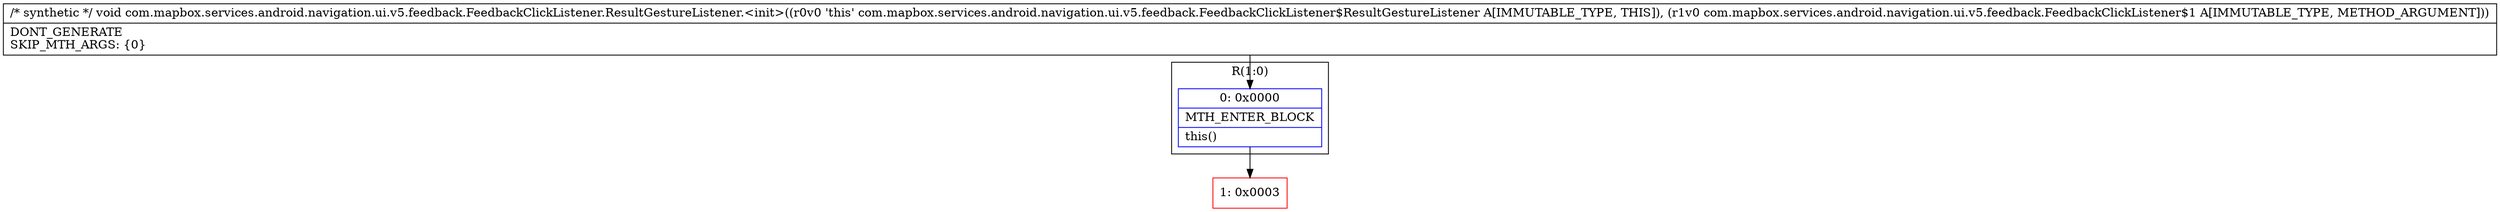 digraph "CFG forcom.mapbox.services.android.navigation.ui.v5.feedback.FeedbackClickListener.ResultGestureListener.\<init\>(Lcom\/mapbox\/services\/android\/navigation\/ui\/v5\/feedback\/FeedbackClickListener$1;)V" {
subgraph cluster_Region_367082633 {
label = "R(1:0)";
node [shape=record,color=blue];
Node_0 [shape=record,label="{0\:\ 0x0000|MTH_ENTER_BLOCK\l|this()\l}"];
}
Node_1 [shape=record,color=red,label="{1\:\ 0x0003}"];
MethodNode[shape=record,label="{\/* synthetic *\/ void com.mapbox.services.android.navigation.ui.v5.feedback.FeedbackClickListener.ResultGestureListener.\<init\>((r0v0 'this' com.mapbox.services.android.navigation.ui.v5.feedback.FeedbackClickListener$ResultGestureListener A[IMMUTABLE_TYPE, THIS]), (r1v0 com.mapbox.services.android.navigation.ui.v5.feedback.FeedbackClickListener$1 A[IMMUTABLE_TYPE, METHOD_ARGUMENT]))  | DONT_GENERATE\lSKIP_MTH_ARGS: \{0\}\l}"];
MethodNode -> Node_0;
Node_0 -> Node_1;
}

